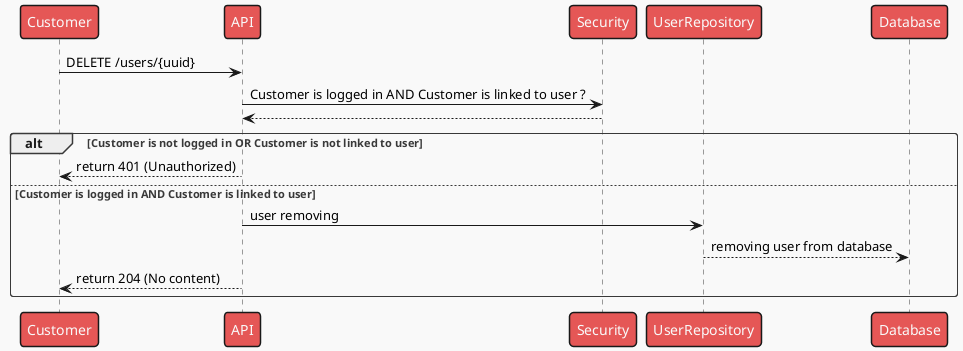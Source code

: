 @startuml

!theme mars

Customer -> API : DELETE /users/{uuid}

API -> Security : Customer is logged in AND Customer is linked to user ?
Security --> API
alt Customer is not logged in OR Customer is not linked to user
    API --> Customer : return 401 (Unauthorized)
else Customer is logged in AND Customer is linked to user
    API -> UserRepository : user removing
    UserRepository --> Database : removing user from database
    API --> Customer : return 204 (No content)
end
@enduml